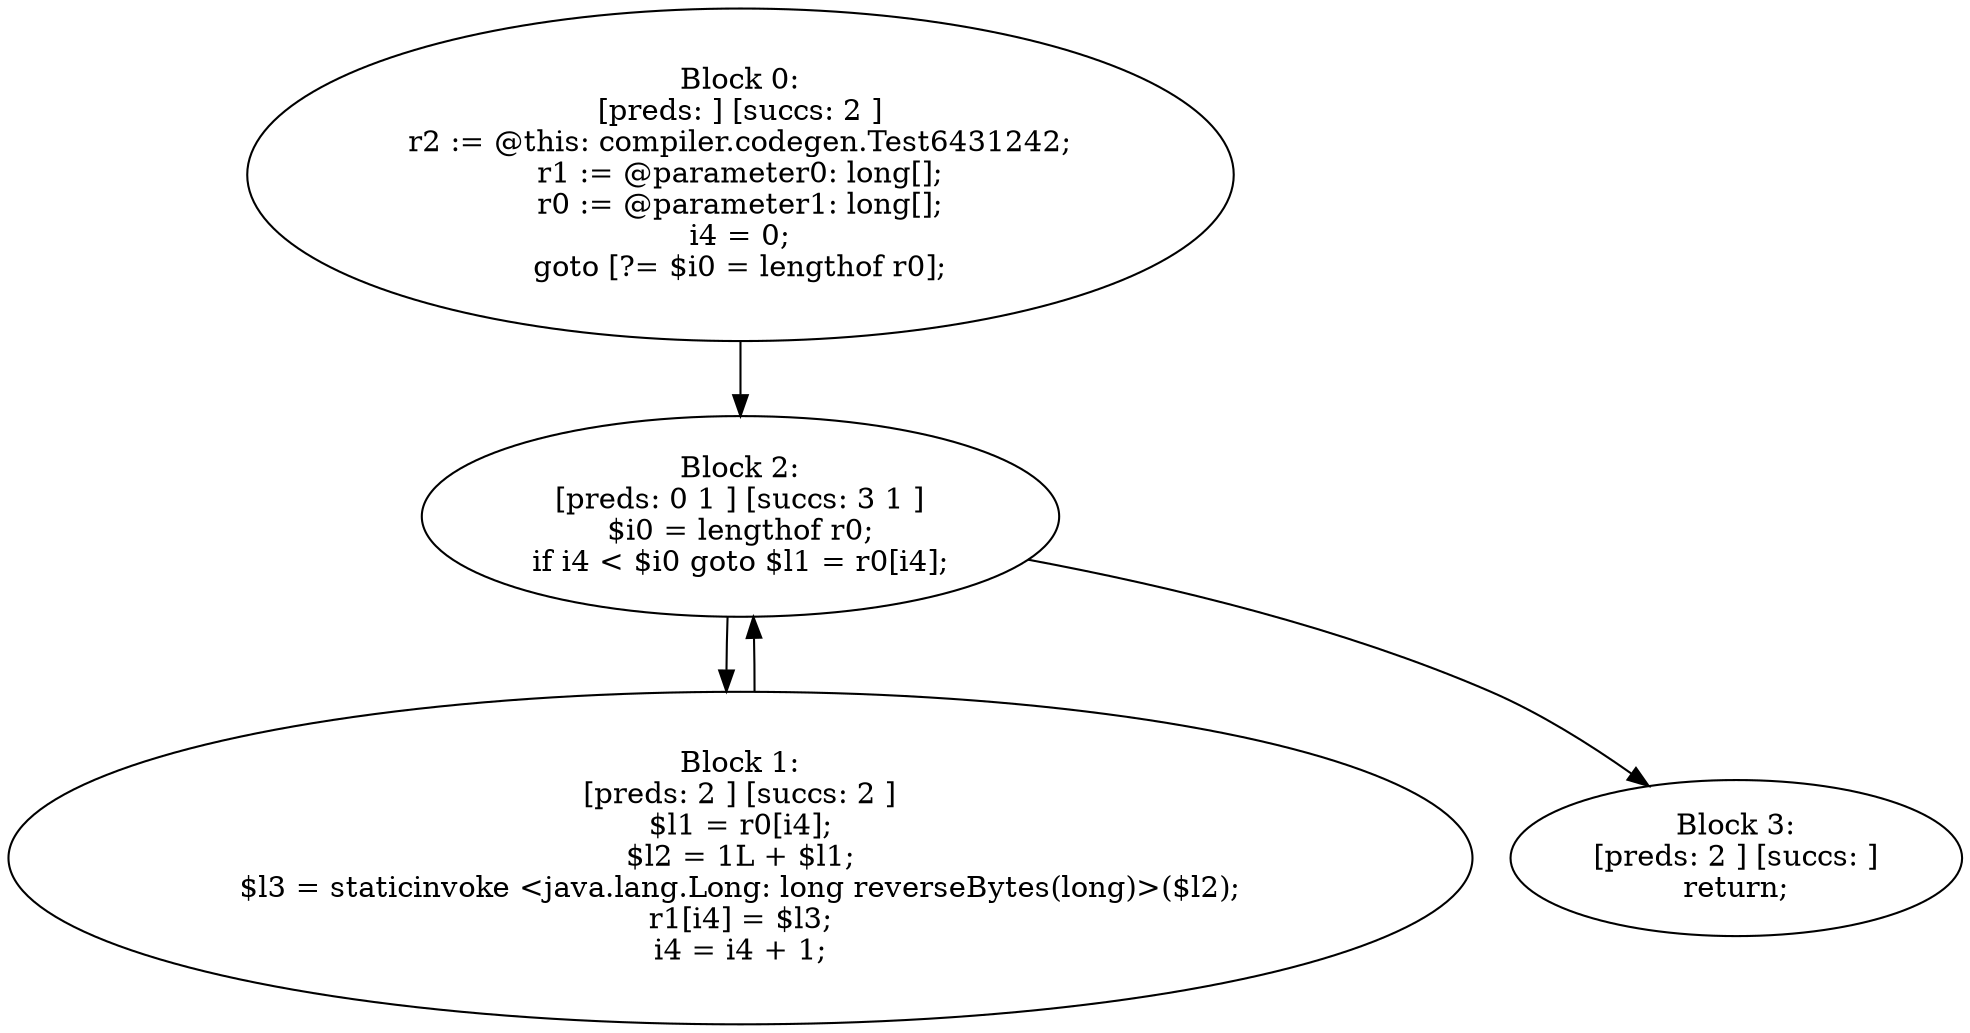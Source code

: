 digraph "unitGraph" {
    "Block 0:
[preds: ] [succs: 2 ]
r2 := @this: compiler.codegen.Test6431242;
r1 := @parameter0: long[];
r0 := @parameter1: long[];
i4 = 0;
goto [?= $i0 = lengthof r0];
"
    "Block 1:
[preds: 2 ] [succs: 2 ]
$l1 = r0[i4];
$l2 = 1L + $l1;
$l3 = staticinvoke <java.lang.Long: long reverseBytes(long)>($l2);
r1[i4] = $l3;
i4 = i4 + 1;
"
    "Block 2:
[preds: 0 1 ] [succs: 3 1 ]
$i0 = lengthof r0;
if i4 < $i0 goto $l1 = r0[i4];
"
    "Block 3:
[preds: 2 ] [succs: ]
return;
"
    "Block 0:
[preds: ] [succs: 2 ]
r2 := @this: compiler.codegen.Test6431242;
r1 := @parameter0: long[];
r0 := @parameter1: long[];
i4 = 0;
goto [?= $i0 = lengthof r0];
"->"Block 2:
[preds: 0 1 ] [succs: 3 1 ]
$i0 = lengthof r0;
if i4 < $i0 goto $l1 = r0[i4];
";
    "Block 1:
[preds: 2 ] [succs: 2 ]
$l1 = r0[i4];
$l2 = 1L + $l1;
$l3 = staticinvoke <java.lang.Long: long reverseBytes(long)>($l2);
r1[i4] = $l3;
i4 = i4 + 1;
"->"Block 2:
[preds: 0 1 ] [succs: 3 1 ]
$i0 = lengthof r0;
if i4 < $i0 goto $l1 = r0[i4];
";
    "Block 2:
[preds: 0 1 ] [succs: 3 1 ]
$i0 = lengthof r0;
if i4 < $i0 goto $l1 = r0[i4];
"->"Block 3:
[preds: 2 ] [succs: ]
return;
";
    "Block 2:
[preds: 0 1 ] [succs: 3 1 ]
$i0 = lengthof r0;
if i4 < $i0 goto $l1 = r0[i4];
"->"Block 1:
[preds: 2 ] [succs: 2 ]
$l1 = r0[i4];
$l2 = 1L + $l1;
$l3 = staticinvoke <java.lang.Long: long reverseBytes(long)>($l2);
r1[i4] = $l3;
i4 = i4 + 1;
";
}

